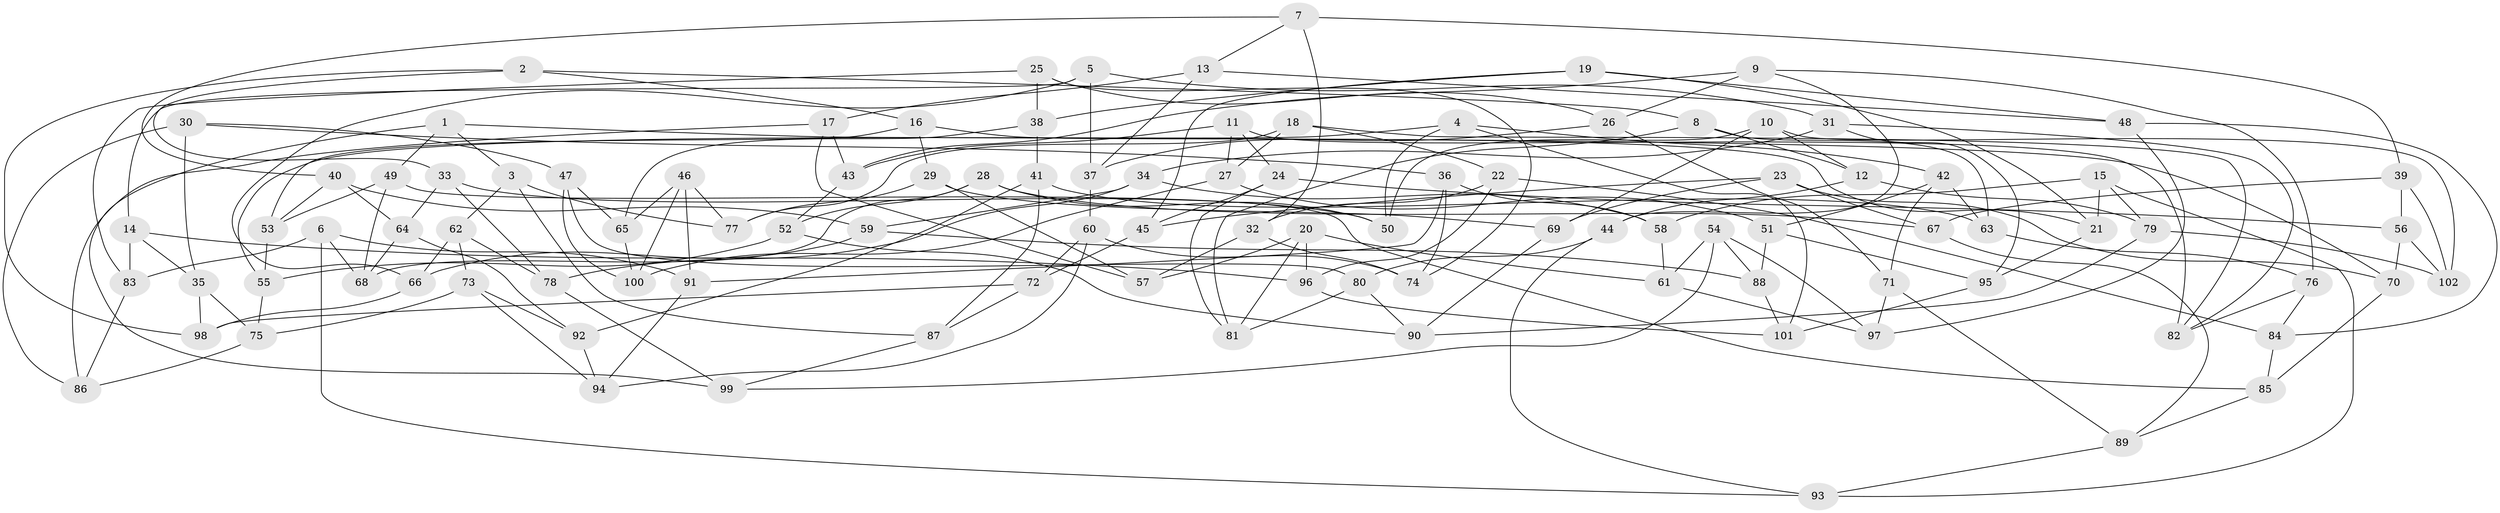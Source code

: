 // Generated by graph-tools (version 1.1) at 2025/38/03/09/25 02:38:11]
// undirected, 102 vertices, 204 edges
graph export_dot {
graph [start="1"]
  node [color=gray90,style=filled];
  1;
  2;
  3;
  4;
  5;
  6;
  7;
  8;
  9;
  10;
  11;
  12;
  13;
  14;
  15;
  16;
  17;
  18;
  19;
  20;
  21;
  22;
  23;
  24;
  25;
  26;
  27;
  28;
  29;
  30;
  31;
  32;
  33;
  34;
  35;
  36;
  37;
  38;
  39;
  40;
  41;
  42;
  43;
  44;
  45;
  46;
  47;
  48;
  49;
  50;
  51;
  52;
  53;
  54;
  55;
  56;
  57;
  58;
  59;
  60;
  61;
  62;
  63;
  64;
  65;
  66;
  67;
  68;
  69;
  70;
  71;
  72;
  73;
  74;
  75;
  76;
  77;
  78;
  79;
  80;
  81;
  82;
  83;
  84;
  85;
  86;
  87;
  88;
  89;
  90;
  91;
  92;
  93;
  94;
  95;
  96;
  97;
  98;
  99;
  100;
  101;
  102;
  1 -- 3;
  1 -- 99;
  1 -- 70;
  1 -- 49;
  2 -- 16;
  2 -- 8;
  2 -- 98;
  2 -- 33;
  3 -- 87;
  3 -- 77;
  3 -- 62;
  4 -- 55;
  4 -- 101;
  4 -- 42;
  4 -- 50;
  5 -- 37;
  5 -- 14;
  5 -- 66;
  5 -- 31;
  6 -- 91;
  6 -- 68;
  6 -- 83;
  6 -- 93;
  7 -- 13;
  7 -- 32;
  7 -- 39;
  7 -- 40;
  8 -- 81;
  8 -- 12;
  8 -- 63;
  9 -- 26;
  9 -- 44;
  9 -- 43;
  9 -- 76;
  10 -- 69;
  10 -- 102;
  10 -- 12;
  10 -- 50;
  11 -- 43;
  11 -- 27;
  11 -- 82;
  11 -- 24;
  12 -- 79;
  12 -- 44;
  13 -- 17;
  13 -- 37;
  13 -- 48;
  14 -- 96;
  14 -- 83;
  14 -- 35;
  15 -- 93;
  15 -- 21;
  15 -- 79;
  15 -- 58;
  16 -- 53;
  16 -- 29;
  16 -- 21;
  17 -- 57;
  17 -- 86;
  17 -- 43;
  18 -- 22;
  18 -- 77;
  18 -- 82;
  18 -- 27;
  19 -- 48;
  19 -- 21;
  19 -- 45;
  19 -- 38;
  20 -- 57;
  20 -- 96;
  20 -- 61;
  20 -- 81;
  21 -- 95;
  22 -- 84;
  22 -- 32;
  22 -- 96;
  23 -- 69;
  23 -- 70;
  23 -- 45;
  23 -- 67;
  24 -- 45;
  24 -- 56;
  24 -- 81;
  25 -- 26;
  25 -- 83;
  25 -- 38;
  25 -- 74;
  26 -- 37;
  26 -- 71;
  27 -- 100;
  27 -- 51;
  28 -- 50;
  28 -- 52;
  28 -- 68;
  28 -- 67;
  29 -- 57;
  29 -- 69;
  29 -- 77;
  30 -- 35;
  30 -- 47;
  30 -- 86;
  30 -- 36;
  31 -- 95;
  31 -- 82;
  31 -- 34;
  32 -- 74;
  32 -- 57;
  33 -- 78;
  33 -- 64;
  33 -- 50;
  34 -- 58;
  34 -- 78;
  34 -- 59;
  35 -- 75;
  35 -- 98;
  36 -- 58;
  36 -- 74;
  36 -- 91;
  37 -- 60;
  38 -- 41;
  38 -- 65;
  39 -- 56;
  39 -- 67;
  39 -- 102;
  40 -- 59;
  40 -- 53;
  40 -- 64;
  41 -- 63;
  41 -- 92;
  41 -- 87;
  42 -- 63;
  42 -- 51;
  42 -- 71;
  43 -- 52;
  44 -- 80;
  44 -- 93;
  45 -- 72;
  46 -- 77;
  46 -- 65;
  46 -- 100;
  46 -- 91;
  47 -- 80;
  47 -- 65;
  47 -- 100;
  48 -- 84;
  48 -- 97;
  49 -- 68;
  49 -- 85;
  49 -- 53;
  51 -- 88;
  51 -- 95;
  52 -- 55;
  52 -- 90;
  53 -- 55;
  54 -- 88;
  54 -- 61;
  54 -- 97;
  54 -- 99;
  55 -- 75;
  56 -- 70;
  56 -- 102;
  58 -- 61;
  59 -- 66;
  59 -- 88;
  60 -- 94;
  60 -- 74;
  60 -- 72;
  61 -- 97;
  62 -- 66;
  62 -- 73;
  62 -- 78;
  63 -- 76;
  64 -- 68;
  64 -- 92;
  65 -- 100;
  66 -- 98;
  67 -- 89;
  69 -- 90;
  70 -- 85;
  71 -- 97;
  71 -- 89;
  72 -- 87;
  72 -- 98;
  73 -- 94;
  73 -- 92;
  73 -- 75;
  75 -- 86;
  76 -- 84;
  76 -- 82;
  78 -- 99;
  79 -- 90;
  79 -- 102;
  80 -- 81;
  80 -- 90;
  83 -- 86;
  84 -- 85;
  85 -- 89;
  87 -- 99;
  88 -- 101;
  89 -- 93;
  91 -- 94;
  92 -- 94;
  95 -- 101;
  96 -- 101;
}
